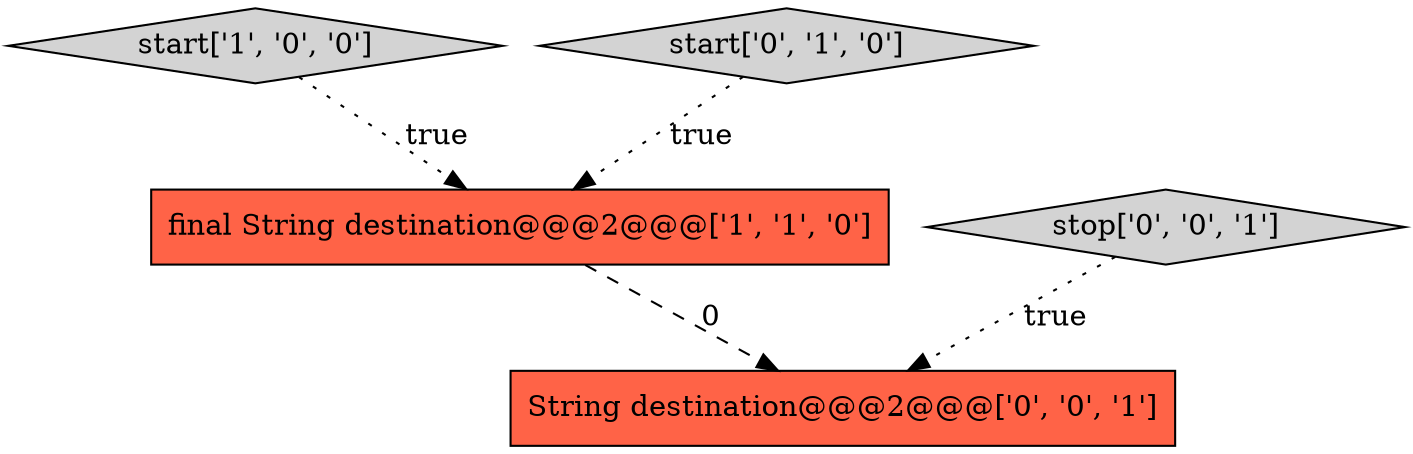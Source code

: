 digraph {
4 [style = filled, label = "String destination@@@2@@@['0', '0', '1']", fillcolor = tomato, shape = box image = "AAA0AAABBB3BBB"];
1 [style = filled, label = "final String destination@@@2@@@['1', '1', '0']", fillcolor = tomato, shape = box image = "AAA0AAABBB1BBB"];
3 [style = filled, label = "stop['0', '0', '1']", fillcolor = lightgray, shape = diamond image = "AAA0AAABBB3BBB"];
0 [style = filled, label = "start['1', '0', '0']", fillcolor = lightgray, shape = diamond image = "AAA0AAABBB1BBB"];
2 [style = filled, label = "start['0', '1', '0']", fillcolor = lightgray, shape = diamond image = "AAA0AAABBB2BBB"];
1->4 [style = dashed, label="0"];
2->1 [style = dotted, label="true"];
0->1 [style = dotted, label="true"];
3->4 [style = dotted, label="true"];
}
